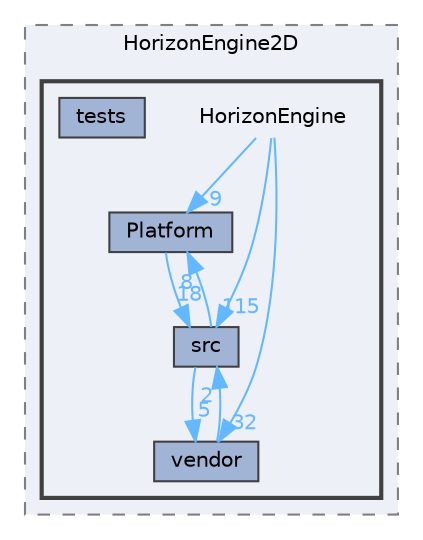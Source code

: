 digraph "C:/shortPath/28_11_HGE/HorizonEngine2D/HorizonEngine"
{
 // LATEX_PDF_SIZE
  bgcolor="transparent";
  edge [fontname=Helvetica,fontsize=10,labelfontname=Helvetica,labelfontsize=10];
  node [fontname=Helvetica,fontsize=10,shape=box,height=0.2,width=0.4];
  compound=true
  subgraph clusterdir_327b1ca3404a648fcc9f7697676ab473 {
    graph [ bgcolor="#edf0f7", pencolor="grey50", label="HorizonEngine2D", fontname=Helvetica,fontsize=10 style="filled,dashed", URL="dir_327b1ca3404a648fcc9f7697676ab473.html",tooltip=""]
  subgraph clusterdir_56bd2b2475c0decc546661512b0f4d2d {
    graph [ bgcolor="#edf0f7", pencolor="grey25", label="", fontname=Helvetica,fontsize=10 style="filled,bold", URL="dir_56bd2b2475c0decc546661512b0f4d2d.html",tooltip=""]
    dir_56bd2b2475c0decc546661512b0f4d2d [shape=plaintext, label="HorizonEngine"];
  dir_4831f1374ce4126d1c308ba698bcaf15 [label="Platform", fillcolor="#a2b4d6", color="grey25", style="filled", URL="dir_4831f1374ce4126d1c308ba698bcaf15.html",tooltip=""];
  dir_07f21f2928898664b83e945f6752cc65 [label="src", fillcolor="#a2b4d6", color="grey25", style="filled", URL="dir_07f21f2928898664b83e945f6752cc65.html",tooltip=""];
  dir_937e1d4a98e14cb11034213a9737c734 [label="tests", fillcolor="#a2b4d6", color="grey25", style="filled", URL="dir_937e1d4a98e14cb11034213a9737c734.html",tooltip=""];
  dir_f43a3dfde1b62eae6c373e47e837b703 [label="vendor", fillcolor="#a2b4d6", color="grey25", style="filled", URL="dir_f43a3dfde1b62eae6c373e47e837b703.html",tooltip=""];
  }
  }
  dir_56bd2b2475c0decc546661512b0f4d2d->dir_07f21f2928898664b83e945f6752cc65 [headlabel="115", labeldistance=1.5 headhref="dir_000011_000035.html" color="steelblue1" fontcolor="steelblue1"];
  dir_56bd2b2475c0decc546661512b0f4d2d->dir_4831f1374ce4126d1c308ba698bcaf15 [headlabel="9", labeldistance=1.5 headhref="dir_000011_000027.html" color="steelblue1" fontcolor="steelblue1"];
  dir_56bd2b2475c0decc546661512b0f4d2d->dir_f43a3dfde1b62eae6c373e47e837b703 [headlabel="32", labeldistance=1.5 headhref="dir_000011_000041.html" color="steelblue1" fontcolor="steelblue1"];
  dir_4831f1374ce4126d1c308ba698bcaf15->dir_07f21f2928898664b83e945f6752cc65 [headlabel="18", labeldistance=1.5 headhref="dir_000027_000035.html" color="steelblue1" fontcolor="steelblue1"];
  dir_07f21f2928898664b83e945f6752cc65->dir_4831f1374ce4126d1c308ba698bcaf15 [headlabel="8", labeldistance=1.5 headhref="dir_000035_000027.html" color="steelblue1" fontcolor="steelblue1"];
  dir_07f21f2928898664b83e945f6752cc65->dir_f43a3dfde1b62eae6c373e47e837b703 [headlabel="5", labeldistance=1.5 headhref="dir_000035_000041.html" color="steelblue1" fontcolor="steelblue1"];
  dir_f43a3dfde1b62eae6c373e47e837b703->dir_07f21f2928898664b83e945f6752cc65 [headlabel="2", labeldistance=1.5 headhref="dir_000041_000035.html" color="steelblue1" fontcolor="steelblue1"];
}
